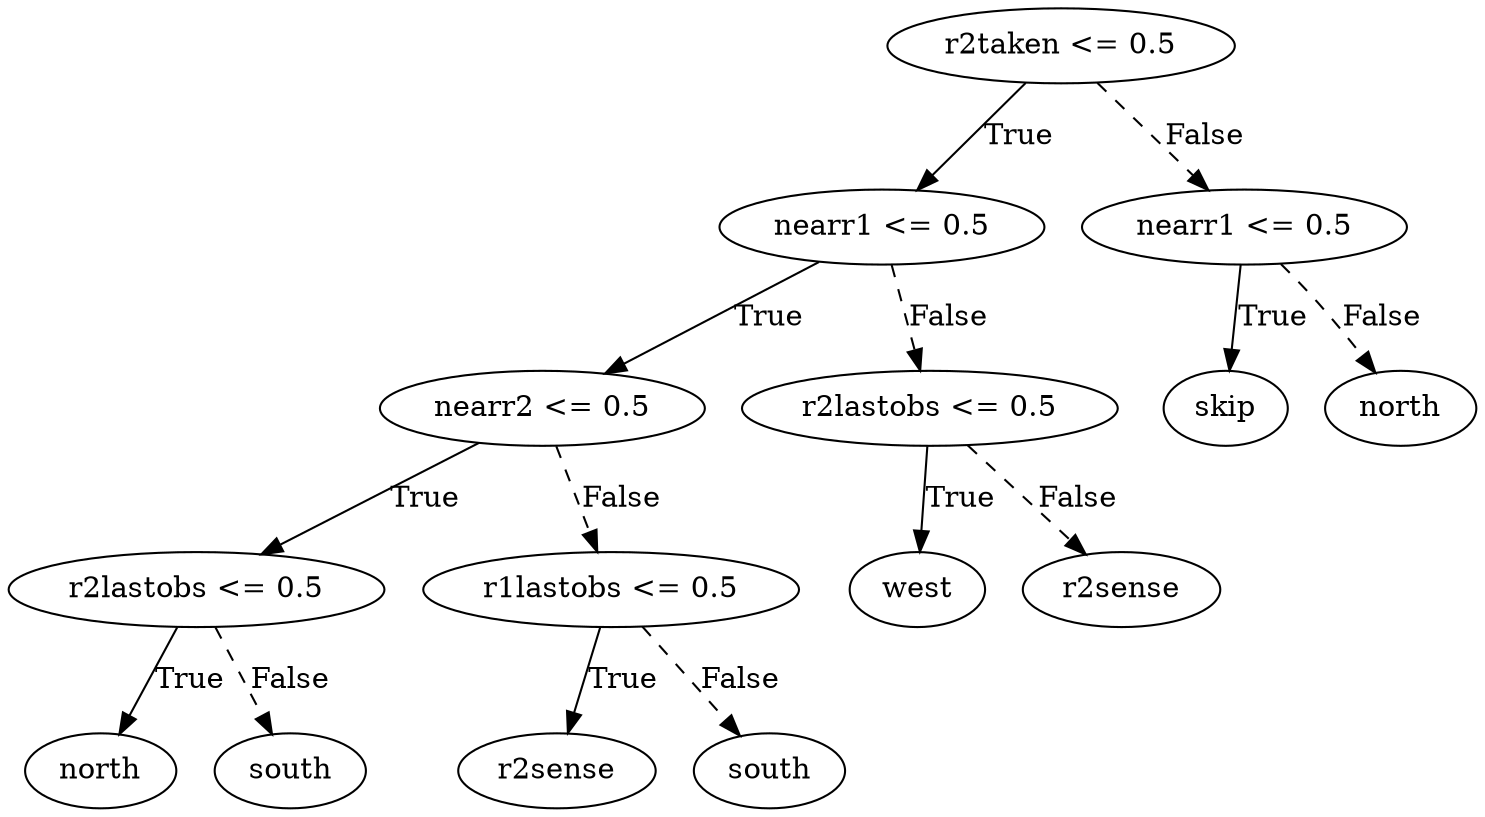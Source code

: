 digraph {
0 [label="r2taken <= 0.5"];
1 [label="nearr1 <= 0.5"];
2 [label="nearr2 <= 0.5"];
3 [label="r2lastobs <= 0.5"];
4 [label="north"];
3 -> 4 [label="True"];
5 [label="south"];
3 -> 5 [style="dashed", label="False"];
2 -> 3 [label="True"];
6 [label="r1lastobs <= 0.5"];
7 [label="r2sense"];
6 -> 7 [label="True"];
8 [label="south"];
6 -> 8 [style="dashed", label="False"];
2 -> 6 [style="dashed", label="False"];
1 -> 2 [label="True"];
9 [label="r2lastobs <= 0.5"];
10 [label="west"];
9 -> 10 [label="True"];
11 [label="r2sense"];
9 -> 11 [style="dashed", label="False"];
1 -> 9 [style="dashed", label="False"];
0 -> 1 [label="True"];
12 [label="nearr1 <= 0.5"];
13 [label="skip"];
12 -> 13 [label="True"];
14 [label="north"];
12 -> 14 [style="dashed", label="False"];
0 -> 12 [style="dashed", label="False"];

}